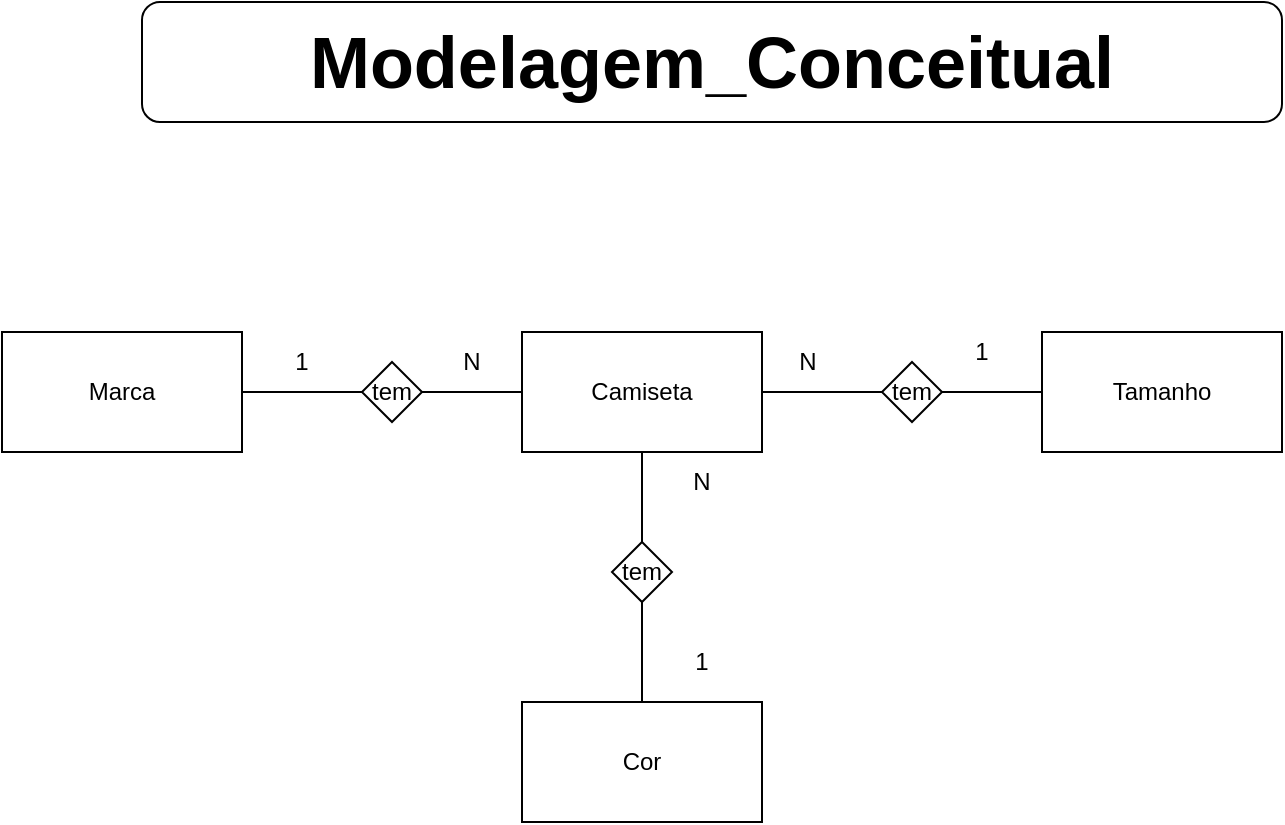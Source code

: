 <mxfile>
    <diagram id="M7nvaijCsC9nUhC9w-zw" name="Page-1">
        <mxGraphModel dx="638" dy="336" grid="1" gridSize="10" guides="1" tooltips="1" connect="1" arrows="1" fold="1" page="1" pageScale="1" pageWidth="827" pageHeight="1169" background="#ffffff" math="0" shadow="0">
            <root>
                <mxCell id="0"/>
                <mxCell id="1" parent="0"/>
                <mxCell id="CLcRKIuGYa3EiVBT6iH6-1" value="&lt;b&gt;&lt;font style=&quot;font-size: 36px&quot;&gt;Modelagem_Conceitual&lt;/font&gt;&lt;/b&gt;" style="rounded=1;whiteSpace=wrap;html=1;" parent="1" vertex="1">
                    <mxGeometry x="100" y="20" width="570" height="60" as="geometry"/>
                </mxCell>
                <mxCell id="CLcRKIuGYa3EiVBT6iH6-2" value="Camiseta" style="rounded=0;whiteSpace=wrap;html=1;" parent="1" vertex="1">
                    <mxGeometry x="290" y="185" width="120" height="60" as="geometry"/>
                </mxCell>
                <mxCell id="CLcRKIuGYa3EiVBT6iH6-3" value="Tamanho" style="rounded=0;whiteSpace=wrap;html=1;" parent="1" vertex="1">
                    <mxGeometry x="550" y="185" width="120" height="60" as="geometry"/>
                </mxCell>
                <mxCell id="CLcRKIuGYa3EiVBT6iH6-4" value="Marca" style="rounded=0;whiteSpace=wrap;html=1;" parent="1" vertex="1">
                    <mxGeometry x="30" y="185" width="120" height="60" as="geometry"/>
                </mxCell>
                <mxCell id="CLcRKIuGYa3EiVBT6iH6-5" value="Cor" style="rounded=0;whiteSpace=wrap;html=1;" parent="1" vertex="1">
                    <mxGeometry x="290" y="370" width="120" height="60" as="geometry"/>
                </mxCell>
                <mxCell id="CLcRKIuGYa3EiVBT6iH6-8" value="tem" style="rhombus;whiteSpace=wrap;html=1;" parent="1" vertex="1">
                    <mxGeometry x="210" y="200" width="30" height="30" as="geometry"/>
                </mxCell>
                <mxCell id="CLcRKIuGYa3EiVBT6iH6-9" value="tem" style="rhombus;whiteSpace=wrap;html=1;" parent="1" vertex="1">
                    <mxGeometry x="335" y="290" width="30" height="30" as="geometry"/>
                </mxCell>
                <mxCell id="CLcRKIuGYa3EiVBT6iH6-10" value="tem" style="rhombus;whiteSpace=wrap;html=1;" parent="1" vertex="1">
                    <mxGeometry x="470" y="200" width="30" height="30" as="geometry"/>
                </mxCell>
                <mxCell id="CLcRKIuGYa3EiVBT6iH6-11" value="" style="endArrow=none;html=1;entryX=0;entryY=0.5;entryDx=0;entryDy=0;exitX=1;exitY=0.5;exitDx=0;exitDy=0;" parent="1" source="CLcRKIuGYa3EiVBT6iH6-8" target="CLcRKIuGYa3EiVBT6iH6-2" edge="1">
                    <mxGeometry width="50" height="50" relative="1" as="geometry">
                        <mxPoint x="30" y="570" as="sourcePoint"/>
                        <mxPoint x="80" y="520" as="targetPoint"/>
                    </mxGeometry>
                </mxCell>
                <mxCell id="CLcRKIuGYa3EiVBT6iH6-12" value="" style="endArrow=none;html=1;entryX=0;entryY=0.5;entryDx=0;entryDy=0;exitX=1;exitY=0.5;exitDx=0;exitDy=0;" parent="1" source="CLcRKIuGYa3EiVBT6iH6-4" target="CLcRKIuGYa3EiVBT6iH6-8" edge="1">
                    <mxGeometry width="50" height="50" relative="1" as="geometry">
                        <mxPoint x="30" y="570" as="sourcePoint"/>
                        <mxPoint x="80" y="520" as="targetPoint"/>
                    </mxGeometry>
                </mxCell>
                <mxCell id="CLcRKIuGYa3EiVBT6iH6-13" value="" style="endArrow=none;html=1;entryX=0;entryY=0.5;entryDx=0;entryDy=0;exitX=1;exitY=0.5;exitDx=0;exitDy=0;" parent="1" source="CLcRKIuGYa3EiVBT6iH6-2" target="CLcRKIuGYa3EiVBT6iH6-10" edge="1">
                    <mxGeometry width="50" height="50" relative="1" as="geometry">
                        <mxPoint x="30" y="570" as="sourcePoint"/>
                        <mxPoint x="80" y="520" as="targetPoint"/>
                    </mxGeometry>
                </mxCell>
                <mxCell id="CLcRKIuGYa3EiVBT6iH6-14" value="" style="endArrow=none;html=1;entryX=0;entryY=0.5;entryDx=0;entryDy=0;exitX=1;exitY=0.5;exitDx=0;exitDy=0;" parent="1" source="CLcRKIuGYa3EiVBT6iH6-10" target="CLcRKIuGYa3EiVBT6iH6-3" edge="1">
                    <mxGeometry width="50" height="50" relative="1" as="geometry">
                        <mxPoint x="30" y="570" as="sourcePoint"/>
                        <mxPoint x="80" y="520" as="targetPoint"/>
                    </mxGeometry>
                </mxCell>
                <mxCell id="CLcRKIuGYa3EiVBT6iH6-17" value="" style="endArrow=none;html=1;entryX=0.5;entryY=1;entryDx=0;entryDy=0;exitX=0.5;exitY=0;exitDx=0;exitDy=0;" parent="1" source="CLcRKIuGYa3EiVBT6iH6-9" target="CLcRKIuGYa3EiVBT6iH6-2" edge="1">
                    <mxGeometry width="50" height="50" relative="1" as="geometry">
                        <mxPoint x="30" y="470" as="sourcePoint"/>
                        <mxPoint x="80" y="420" as="targetPoint"/>
                    </mxGeometry>
                </mxCell>
                <mxCell id="CLcRKIuGYa3EiVBT6iH6-18" value="" style="endArrow=none;html=1;entryX=0.5;entryY=1;entryDx=0;entryDy=0;exitX=0.5;exitY=0;exitDx=0;exitDy=0;" parent="1" source="CLcRKIuGYa3EiVBT6iH6-5" target="CLcRKIuGYa3EiVBT6iH6-9" edge="1">
                    <mxGeometry width="50" height="50" relative="1" as="geometry">
                        <mxPoint x="30" y="470" as="sourcePoint"/>
                        <mxPoint x="80" y="420" as="targetPoint"/>
                    </mxGeometry>
                </mxCell>
                <mxCell id="CLcRKIuGYa3EiVBT6iH6-19" value="1" style="text;html=1;strokeColor=none;fillColor=none;align=center;verticalAlign=middle;whiteSpace=wrap;rounded=0;" parent="1" vertex="1">
                    <mxGeometry x="160" y="190" width="40" height="20" as="geometry"/>
                </mxCell>
                <mxCell id="CLcRKIuGYa3EiVBT6iH6-20" value="1" style="text;html=1;strokeColor=none;fillColor=none;align=center;verticalAlign=middle;whiteSpace=wrap;rounded=0;" parent="1" vertex="1">
                    <mxGeometry x="360" y="340" width="40" height="20" as="geometry"/>
                </mxCell>
                <mxCell id="CLcRKIuGYa3EiVBT6iH6-21" value="1" style="text;html=1;strokeColor=none;fillColor=none;align=center;verticalAlign=middle;whiteSpace=wrap;rounded=0;" parent="1" vertex="1">
                    <mxGeometry x="500" y="185" width="40" height="20" as="geometry"/>
                </mxCell>
                <mxCell id="CLcRKIuGYa3EiVBT6iH6-22" value="N" style="text;html=1;strokeColor=none;fillColor=none;align=center;verticalAlign=middle;whiteSpace=wrap;rounded=0;" parent="1" vertex="1">
                    <mxGeometry x="413" y="190" width="40" height="20" as="geometry"/>
                </mxCell>
                <mxCell id="CLcRKIuGYa3EiVBT6iH6-23" value="N" style="text;html=1;strokeColor=none;fillColor=none;align=center;verticalAlign=middle;whiteSpace=wrap;rounded=0;" parent="1" vertex="1">
                    <mxGeometry x="360" y="250" width="40" height="20" as="geometry"/>
                </mxCell>
                <mxCell id="CLcRKIuGYa3EiVBT6iH6-24" value="N" style="text;html=1;strokeColor=none;fillColor=none;align=center;verticalAlign=middle;whiteSpace=wrap;rounded=0;" parent="1" vertex="1">
                    <mxGeometry x="245" y="190" width="40" height="20" as="geometry"/>
                </mxCell>
            </root>
        </mxGraphModel>
    </diagram>
    <diagram id="lDwwXk65sMOf8pfp206g" name="Page-2">
        <mxGraphModel dx="638" dy="336" grid="1" gridSize="10" guides="1" tooltips="1" connect="1" arrows="1" fold="1" page="1" pageScale="1" pageWidth="827" pageHeight="1169" background="#ffffff" math="0" shadow="0">
            <root>
                <mxCell id="5K6ArxN-tq0XA9sR-0bA-0"/>
                <mxCell id="5K6ArxN-tq0XA9sR-0bA-1" parent="5K6ArxN-tq0XA9sR-0bA-0"/>
                <mxCell id="5K6ArxN-tq0XA9sR-0bA-2" value="&lt;b&gt;&lt;font style=&quot;font-size: 36px&quot;&gt;Modelagem_Física&lt;/font&gt;&lt;/b&gt;" style="rounded=1;whiteSpace=wrap;html=1;" parent="5K6ArxN-tq0XA9sR-0bA-1" vertex="1">
                    <mxGeometry x="100" y="20" width="570" height="60" as="geometry"/>
                </mxCell>
                <mxCell id="5K6ArxN-tq0XA9sR-0bA-3" value="Tamanho" style="swimlane;fontStyle=0;childLayout=stackLayout;horizontal=1;startSize=22;fillColor=none;horizontalStack=0;resizeParent=1;resizeParentMax=0;resizeLast=0;collapsible=1;marginBottom=0;swimlaneFillColor=#ffffff;align=center;fontSize=14;" parent="5K6ArxN-tq0XA9sR-0bA-1" vertex="1">
                    <mxGeometry x="160" y="136.5" width="140" height="74" as="geometry"/>
                </mxCell>
                <mxCell id="5K6ArxN-tq0XA9sR-0bA-4" value="IdTamanho : INT" style="text;strokeColor=none;fillColor=none;spacingLeft=4;spacingRight=4;overflow=hidden;rotatable=0;points=[[0,0.5],[1,0.5]];portConstraint=eastwest;fontSize=12;" parent="5K6ArxN-tq0XA9sR-0bA-3" vertex="1">
                    <mxGeometry y="22" width="140" height="26" as="geometry"/>
                </mxCell>
                <mxCell id="5K6ArxN-tq0XA9sR-0bA-5" value="Valor : STR" style="text;strokeColor=none;fillColor=none;spacingLeft=4;spacingRight=4;overflow=hidden;rotatable=0;points=[[0,0.5],[1,0.5]];portConstraint=eastwest;fontSize=12;" parent="5K6ArxN-tq0XA9sR-0bA-3" vertex="1">
                    <mxGeometry y="48" width="140" height="26" as="geometry"/>
                </mxCell>
                <mxCell id="AczZrDmekFzMdrh7jJmG-0" value="Marca" style="swimlane;fontStyle=0;childLayout=stackLayout;horizontal=1;startSize=22;fillColor=none;horizontalStack=0;resizeParent=1;resizeParentMax=0;resizeLast=0;collapsible=1;marginBottom=0;swimlaneFillColor=#ffffff;align=center;fontSize=14;" parent="5K6ArxN-tq0XA9sR-0bA-1" vertex="1">
                    <mxGeometry x="160" y="252.5" width="140" height="74" as="geometry"/>
                </mxCell>
                <mxCell id="AczZrDmekFzMdrh7jJmG-1" value="IdMarca : INT" style="text;strokeColor=none;fillColor=none;spacingLeft=4;spacingRight=4;overflow=hidden;rotatable=0;points=[[0,0.5],[1,0.5]];portConstraint=eastwest;fontSize=12;" parent="AczZrDmekFzMdrh7jJmG-0" vertex="1">
                    <mxGeometry y="22" width="140" height="26" as="geometry"/>
                </mxCell>
                <mxCell id="AczZrDmekFzMdrh7jJmG-2" value="Nome : STR" style="text;strokeColor=none;fillColor=none;spacingLeft=4;spacingRight=4;overflow=hidden;rotatable=0;points=[[0,0.5],[1,0.5]];portConstraint=eastwest;fontSize=12;" parent="AczZrDmekFzMdrh7jJmG-0" vertex="1">
                    <mxGeometry y="48" width="140" height="26" as="geometry"/>
                </mxCell>
                <mxCell id="AczZrDmekFzMdrh7jJmG-3" value="Cor" style="swimlane;fontStyle=0;childLayout=stackLayout;horizontal=1;startSize=22;fillColor=none;horizontalStack=0;resizeParent=1;resizeParentMax=0;resizeLast=0;collapsible=1;marginBottom=0;swimlaneFillColor=#ffffff;align=center;fontSize=14;" parent="5K6ArxN-tq0XA9sR-0bA-1" vertex="1">
                    <mxGeometry x="160" y="370" width="140" height="74" as="geometry"/>
                </mxCell>
                <mxCell id="AczZrDmekFzMdrh7jJmG-4" value="IdCor : INT" style="text;strokeColor=none;fillColor=none;spacingLeft=4;spacingRight=4;overflow=hidden;rotatable=0;points=[[0,0.5],[1,0.5]];portConstraint=eastwest;fontSize=12;" parent="AczZrDmekFzMdrh7jJmG-3" vertex="1">
                    <mxGeometry y="22" width="140" height="26" as="geometry"/>
                </mxCell>
                <mxCell id="AczZrDmekFzMdrh7jJmG-5" value="Nome : STR" style="text;strokeColor=none;fillColor=none;spacingLeft=4;spacingRight=4;overflow=hidden;rotatable=0;points=[[0,0.5],[1,0.5]];portConstraint=eastwest;fontSize=12;" parent="AczZrDmekFzMdrh7jJmG-3" vertex="1">
                    <mxGeometry y="48" width="140" height="26" as="geometry"/>
                </mxCell>
                <mxCell id="U1sxyAdyGkZ0wvF3hoJ8-0" value="Camiseta" style="swimlane;fontStyle=0;childLayout=stackLayout;horizontal=1;startSize=26;fillColor=#e0e0e0;horizontalStack=0;resizeParent=1;resizeParentMax=0;resizeLast=0;collapsible=1;marginBottom=0;swimlaneFillColor=#ffffff;align=center;fontSize=14;" parent="5K6ArxN-tq0XA9sR-0bA-1" vertex="1">
                    <mxGeometry x="455" y="192.5" width="160" height="134" as="geometry"/>
                </mxCell>
                <mxCell id="U1sxyAdyGkZ0wvF3hoJ8-1" value="IdCamiseta : INT" style="shape=partialRectangle;top=0;left=0;right=0;bottom=1;align=left;verticalAlign=middle;fillColor=none;spacingLeft=34;spacingRight=4;overflow=hidden;rotatable=0;points=[[0,0.5],[1,0.5]];portConstraint=eastwest;dropTarget=0;fontStyle=5;fontSize=12;" parent="U1sxyAdyGkZ0wvF3hoJ8-0" vertex="1">
                    <mxGeometry y="26" width="160" height="30" as="geometry"/>
                </mxCell>
                <mxCell id="U1sxyAdyGkZ0wvF3hoJ8-2" value="PK" style="shape=partialRectangle;top=0;left=0;bottom=0;fillColor=none;align=left;verticalAlign=middle;spacingLeft=4;spacingRight=4;overflow=hidden;rotatable=0;points=[];portConstraint=eastwest;part=1;fontSize=12;" parent="U1sxyAdyGkZ0wvF3hoJ8-1" vertex="1" connectable="0">
                    <mxGeometry width="30" height="30" as="geometry"/>
                </mxCell>
                <mxCell id="U1sxyAdyGkZ0wvF3hoJ8-3" value="IdTamanho : INT" style="shape=partialRectangle;top=0;left=0;right=0;bottom=0;align=left;verticalAlign=top;fillColor=none;spacingLeft=34;spacingRight=4;overflow=hidden;rotatable=0;points=[[0,0.5],[1,0.5]];portConstraint=eastwest;dropTarget=0;fontSize=12;" parent="U1sxyAdyGkZ0wvF3hoJ8-0" vertex="1">
                    <mxGeometry y="56" width="160" height="26" as="geometry"/>
                </mxCell>
                <mxCell id="U1sxyAdyGkZ0wvF3hoJ8-4" value="FK" style="shape=partialRectangle;top=0;left=0;bottom=0;fillColor=none;align=left;verticalAlign=top;spacingLeft=4;spacingRight=4;overflow=hidden;rotatable=0;points=[];portConstraint=eastwest;part=1;fontSize=12;" parent="U1sxyAdyGkZ0wvF3hoJ8-3" vertex="1" connectable="0">
                    <mxGeometry width="30" height="26" as="geometry"/>
                </mxCell>
                <mxCell id="U1sxyAdyGkZ0wvF3hoJ8-5" value="IdMarca : INT" style="shape=partialRectangle;top=0;left=0;right=0;bottom=0;align=left;verticalAlign=top;fillColor=none;spacingLeft=34;spacingRight=4;overflow=hidden;rotatable=0;points=[[0,0.5],[1,0.5]];portConstraint=eastwest;dropTarget=0;fontSize=12;" parent="U1sxyAdyGkZ0wvF3hoJ8-0" vertex="1">
                    <mxGeometry y="82" width="160" height="26" as="geometry"/>
                </mxCell>
                <mxCell id="U1sxyAdyGkZ0wvF3hoJ8-6" value="FK" style="shape=partialRectangle;top=0;left=0;bottom=0;fillColor=none;align=left;verticalAlign=top;spacingLeft=4;spacingRight=4;overflow=hidden;rotatable=0;points=[];portConstraint=eastwest;part=1;fontSize=12;" parent="U1sxyAdyGkZ0wvF3hoJ8-5" vertex="1" connectable="0">
                    <mxGeometry width="30" height="26" as="geometry"/>
                </mxCell>
                <mxCell id="U1sxyAdyGkZ0wvF3hoJ8-7" value="IdCor : INT" style="shape=partialRectangle;top=0;left=0;right=0;bottom=0;align=left;verticalAlign=top;fillColor=none;spacingLeft=34;spacingRight=4;overflow=hidden;rotatable=0;points=[[0,0.5],[1,0.5]];portConstraint=eastwest;dropTarget=0;fontSize=12;" parent="U1sxyAdyGkZ0wvF3hoJ8-0" vertex="1">
                    <mxGeometry y="108" width="160" height="26" as="geometry"/>
                </mxCell>
                <mxCell id="U1sxyAdyGkZ0wvF3hoJ8-8" value="FK" style="shape=partialRectangle;top=0;left=0;bottom=0;fillColor=none;align=left;verticalAlign=top;spacingLeft=4;spacingRight=4;overflow=hidden;rotatable=0;points=[];portConstraint=eastwest;part=1;fontSize=12;" parent="U1sxyAdyGkZ0wvF3hoJ8-7" vertex="1" connectable="0">
                    <mxGeometry width="30" height="26" as="geometry"/>
                </mxCell>
                <mxCell id="dxgmHNbVVozGux2DbUMi-4" value="" style="edgeStyle=entityRelationEdgeStyle;fontSize=12;html=1;endArrow=ERoneToMany;entryX=0;entryY=0.5;entryDx=0;entryDy=0;exitX=1;exitY=0.5;exitDx=0;exitDy=0;" parent="5K6ArxN-tq0XA9sR-0bA-1" source="5K6ArxN-tq0XA9sR-0bA-4" target="U1sxyAdyGkZ0wvF3hoJ8-3" edge="1">
                    <mxGeometry width="100" height="100" relative="1" as="geometry">
                        <mxPoint x="210" y="443.5" as="sourcePoint"/>
                        <mxPoint x="310" y="343.5" as="targetPoint"/>
                    </mxGeometry>
                </mxCell>
                <mxCell id="dxgmHNbVVozGux2DbUMi-5" value="" style="edgeStyle=entityRelationEdgeStyle;fontSize=12;html=1;endArrow=ERoneToMany;entryX=0;entryY=0.5;entryDx=0;entryDy=0;" parent="5K6ArxN-tq0XA9sR-0bA-1" source="AczZrDmekFzMdrh7jJmG-1" target="U1sxyAdyGkZ0wvF3hoJ8-5" edge="1">
                    <mxGeometry width="100" height="100" relative="1" as="geometry">
                        <mxPoint x="210" y="443.5" as="sourcePoint"/>
                        <mxPoint x="310" y="343.5" as="targetPoint"/>
                    </mxGeometry>
                </mxCell>
                <mxCell id="dxgmHNbVVozGux2DbUMi-7" value="" style="edgeStyle=entityRelationEdgeStyle;fontSize=12;html=1;endArrow=ERoneToMany;exitX=1;exitY=0.5;exitDx=0;exitDy=0;entryX=0;entryY=0.5;entryDx=0;entryDy=0;" parent="5K6ArxN-tq0XA9sR-0bA-1" source="AczZrDmekFzMdrh7jJmG-4" target="U1sxyAdyGkZ0wvF3hoJ8-7" edge="1">
                    <mxGeometry width="100" height="100" relative="1" as="geometry">
                        <mxPoint x="640" y="163.5" as="sourcePoint"/>
                        <mxPoint x="700" y="263.5" as="targetPoint"/>
                    </mxGeometry>
                </mxCell>
            </root>
        </mxGraphModel>
    </diagram>
</mxfile>